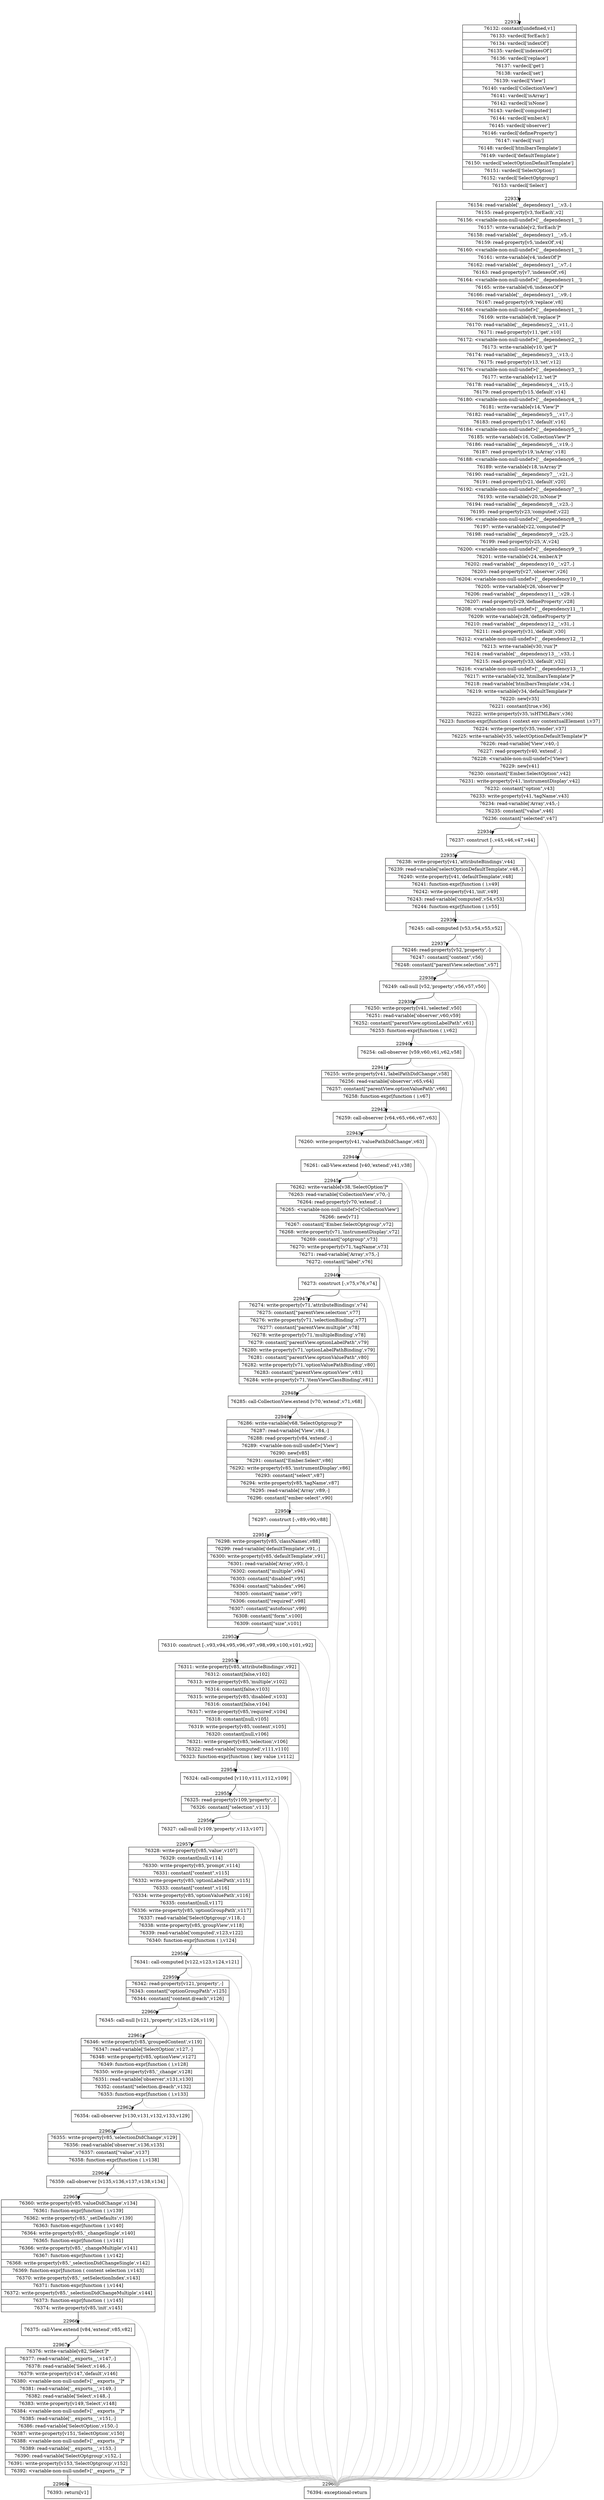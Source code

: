 digraph {
rankdir="TD"
BB_entry1968[shape=none,label=""];
BB_entry1968 -> BB22932 [tailport=s, headport=n, headlabel="    22932"]
BB22932 [shape=record label="{76132: constant[undefined,v1]|76133: vardecl['forEach']|76134: vardecl['indexOf']|76135: vardecl['indexesOf']|76136: vardecl['replace']|76137: vardecl['get']|76138: vardecl['set']|76139: vardecl['View']|76140: vardecl['CollectionView']|76141: vardecl['isArray']|76142: vardecl['isNone']|76143: vardecl['computed']|76144: vardecl['emberA']|76145: vardecl['observer']|76146: vardecl['defineProperty']|76147: vardecl['run']|76148: vardecl['htmlbarsTemplate']|76149: vardecl['defaultTemplate']|76150: vardecl['selectOptionDefaultTemplate']|76151: vardecl['SelectOption']|76152: vardecl['SelectOptgroup']|76153: vardecl['Select']}" ] 
BB22932 -> BB22933 [tailport=s, headport=n, headlabel="      22933"]
BB22933 [shape=record label="{76154: read-variable['__dependency1__',v3,-]|76155: read-property[v3,'forEach',v2]|76156: \<variable-non-null-undef\>['__dependency1__']|76157: write-variable[v2,'forEach']*|76158: read-variable['__dependency1__',v5,-]|76159: read-property[v5,'indexOf',v4]|76160: \<variable-non-null-undef\>['__dependency1__']|76161: write-variable[v4,'indexOf']*|76162: read-variable['__dependency1__',v7,-]|76163: read-property[v7,'indexesOf',v6]|76164: \<variable-non-null-undef\>['__dependency1__']|76165: write-variable[v6,'indexesOf']*|76166: read-variable['__dependency1__',v9,-]|76167: read-property[v9,'replace',v8]|76168: \<variable-non-null-undef\>['__dependency1__']|76169: write-variable[v8,'replace']*|76170: read-variable['__dependency2__',v11,-]|76171: read-property[v11,'get',v10]|76172: \<variable-non-null-undef\>['__dependency2__']|76173: write-variable[v10,'get']*|76174: read-variable['__dependency3__',v13,-]|76175: read-property[v13,'set',v12]|76176: \<variable-non-null-undef\>['__dependency3__']|76177: write-variable[v12,'set']*|76178: read-variable['__dependency4__',v15,-]|76179: read-property[v15,'default',v14]|76180: \<variable-non-null-undef\>['__dependency4__']|76181: write-variable[v14,'View']*|76182: read-variable['__dependency5__',v17,-]|76183: read-property[v17,'default',v16]|76184: \<variable-non-null-undef\>['__dependency5__']|76185: write-variable[v16,'CollectionView']*|76186: read-variable['__dependency6__',v19,-]|76187: read-property[v19,'isArray',v18]|76188: \<variable-non-null-undef\>['__dependency6__']|76189: write-variable[v18,'isArray']*|76190: read-variable['__dependency7__',v21,-]|76191: read-property[v21,'default',v20]|76192: \<variable-non-null-undef\>['__dependency7__']|76193: write-variable[v20,'isNone']*|76194: read-variable['__dependency8__',v23,-]|76195: read-property[v23,'computed',v22]|76196: \<variable-non-null-undef\>['__dependency8__']|76197: write-variable[v22,'computed']*|76198: read-variable['__dependency9__',v25,-]|76199: read-property[v25,'A',v24]|76200: \<variable-non-null-undef\>['__dependency9__']|76201: write-variable[v24,'emberA']*|76202: read-variable['__dependency10__',v27,-]|76203: read-property[v27,'observer',v26]|76204: \<variable-non-null-undef\>['__dependency10__']|76205: write-variable[v26,'observer']*|76206: read-variable['__dependency11__',v29,-]|76207: read-property[v29,'defineProperty',v28]|76208: \<variable-non-null-undef\>['__dependency11__']|76209: write-variable[v28,'defineProperty']*|76210: read-variable['__dependency12__',v31,-]|76211: read-property[v31,'default',v30]|76212: \<variable-non-null-undef\>['__dependency12__']|76213: write-variable[v30,'run']*|76214: read-variable['__dependency13__',v33,-]|76215: read-property[v33,'default',v32]|76216: \<variable-non-null-undef\>['__dependency13__']|76217: write-variable[v32,'htmlbarsTemplate']*|76218: read-variable['htmlbarsTemplate',v34,-]|76219: write-variable[v34,'defaultTemplate']*|76220: new[v35]|76221: constant[true,v36]|76222: write-property[v35,'isHTMLBars',v36]|76223: function-expr[function ( context env contextualElement ),v37]|76224: write-property[v35,'render',v37]|76225: write-variable[v35,'selectOptionDefaultTemplate']*|76226: read-variable['View',v40,-]|76227: read-property[v40,'extend',-]|76228: \<variable-non-null-undef\>['View']|76229: new[v41]|76230: constant[\"Ember.SelectOption\",v42]|76231: write-property[v41,'instrumentDisplay',v42]|76232: constant[\"option\",v43]|76233: write-property[v41,'tagName',v43]|76234: read-variable['Array',v45,-]|76235: constant[\"value\",v46]|76236: constant[\"selected\",v47]}" ] 
BB22933 -> BB22934 [tailport=s, headport=n, headlabel="      22934"]
BB22933 -> BB22969 [tailport=s, headport=n, color=gray, headlabel="      22969"]
BB22934 [shape=record label="{76237: construct [-,v45,v46,v47,v44]}" ] 
BB22934 -> BB22935 [tailport=s, headport=n, headlabel="      22935"]
BB22934 -> BB22969 [tailport=s, headport=n, color=gray]
BB22935 [shape=record label="{76238: write-property[v41,'attributeBindings',v44]|76239: read-variable['selectOptionDefaultTemplate',v48,-]|76240: write-property[v41,'defaultTemplate',v48]|76241: function-expr[function ( ),v49]|76242: write-property[v41,'init',v49]|76243: read-variable['computed',v54,v53]|76244: function-expr[function ( ),v55]}" ] 
BB22935 -> BB22936 [tailport=s, headport=n, headlabel="      22936"]
BB22935 -> BB22969 [tailport=s, headport=n, color=gray]
BB22936 [shape=record label="{76245: call-computed [v53,v54,v55,v52]}" ] 
BB22936 -> BB22937 [tailport=s, headport=n, headlabel="      22937"]
BB22936 -> BB22969 [tailport=s, headport=n, color=gray]
BB22937 [shape=record label="{76246: read-property[v52,'property',-]|76247: constant[\"content\",v56]|76248: constant[\"parentView.selection\",v57]}" ] 
BB22937 -> BB22938 [tailport=s, headport=n, headlabel="      22938"]
BB22937 -> BB22969 [tailport=s, headport=n, color=gray]
BB22938 [shape=record label="{76249: call-null [v52,'property',v56,v57,v50]}" ] 
BB22938 -> BB22939 [tailport=s, headport=n, headlabel="      22939"]
BB22938 -> BB22969 [tailport=s, headport=n, color=gray]
BB22939 [shape=record label="{76250: write-property[v41,'selected',v50]|76251: read-variable['observer',v60,v59]|76252: constant[\"parentView.optionLabelPath\",v61]|76253: function-expr[function ( ),v62]}" ] 
BB22939 -> BB22940 [tailport=s, headport=n, headlabel="      22940"]
BB22939 -> BB22969 [tailport=s, headport=n, color=gray]
BB22940 [shape=record label="{76254: call-observer [v59,v60,v61,v62,v58]}" ] 
BB22940 -> BB22941 [tailport=s, headport=n, headlabel="      22941"]
BB22940 -> BB22969 [tailport=s, headport=n, color=gray]
BB22941 [shape=record label="{76255: write-property[v41,'labelPathDidChange',v58]|76256: read-variable['observer',v65,v64]|76257: constant[\"parentView.optionValuePath\",v66]|76258: function-expr[function ( ),v67]}" ] 
BB22941 -> BB22942 [tailport=s, headport=n, headlabel="      22942"]
BB22941 -> BB22969 [tailport=s, headport=n, color=gray]
BB22942 [shape=record label="{76259: call-observer [v64,v65,v66,v67,v63]}" ] 
BB22942 -> BB22943 [tailport=s, headport=n, headlabel="      22943"]
BB22942 -> BB22969 [tailport=s, headport=n, color=gray]
BB22943 [shape=record label="{76260: write-property[v41,'valuePathDidChange',v63]}" ] 
BB22943 -> BB22944 [tailport=s, headport=n, headlabel="      22944"]
BB22943 -> BB22969 [tailport=s, headport=n, color=gray]
BB22944 [shape=record label="{76261: call-View.extend [v40,'extend',v41,v38]}" ] 
BB22944 -> BB22945 [tailport=s, headport=n, headlabel="      22945"]
BB22944 -> BB22969 [tailport=s, headport=n, color=gray]
BB22945 [shape=record label="{76262: write-variable[v38,'SelectOption']*|76263: read-variable['CollectionView',v70,-]|76264: read-property[v70,'extend',-]|76265: \<variable-non-null-undef\>['CollectionView']|76266: new[v71]|76267: constant[\"Ember.SelectOptgroup\",v72]|76268: write-property[v71,'instrumentDisplay',v72]|76269: constant[\"optgroup\",v73]|76270: write-property[v71,'tagName',v73]|76271: read-variable['Array',v75,-]|76272: constant[\"label\",v76]}" ] 
BB22945 -> BB22946 [tailport=s, headport=n, headlabel="      22946"]
BB22945 -> BB22969 [tailport=s, headport=n, color=gray]
BB22946 [shape=record label="{76273: construct [-,v75,v76,v74]}" ] 
BB22946 -> BB22947 [tailport=s, headport=n, headlabel="      22947"]
BB22946 -> BB22969 [tailport=s, headport=n, color=gray]
BB22947 [shape=record label="{76274: write-property[v71,'attributeBindings',v74]|76275: constant[\"parentView.selection\",v77]|76276: write-property[v71,'selectionBinding',v77]|76277: constant[\"parentView.multiple\",v78]|76278: write-property[v71,'multipleBinding',v78]|76279: constant[\"parentView.optionLabelPath\",v79]|76280: write-property[v71,'optionLabelPathBinding',v79]|76281: constant[\"parentView.optionValuePath\",v80]|76282: write-property[v71,'optionValuePathBinding',v80]|76283: constant[\"parentView.optionView\",v81]|76284: write-property[v71,'itemViewClassBinding',v81]}" ] 
BB22947 -> BB22948 [tailport=s, headport=n, headlabel="      22948"]
BB22947 -> BB22969 [tailport=s, headport=n, color=gray]
BB22948 [shape=record label="{76285: call-CollectionView.extend [v70,'extend',v71,v68]}" ] 
BB22948 -> BB22949 [tailport=s, headport=n, headlabel="      22949"]
BB22948 -> BB22969 [tailport=s, headport=n, color=gray]
BB22949 [shape=record label="{76286: write-variable[v68,'SelectOptgroup']*|76287: read-variable['View',v84,-]|76288: read-property[v84,'extend',-]|76289: \<variable-non-null-undef\>['View']|76290: new[v85]|76291: constant[\"Ember.Select\",v86]|76292: write-property[v85,'instrumentDisplay',v86]|76293: constant[\"select\",v87]|76294: write-property[v85,'tagName',v87]|76295: read-variable['Array',v89,-]|76296: constant[\"ember-select\",v90]}" ] 
BB22949 -> BB22950 [tailport=s, headport=n, headlabel="      22950"]
BB22949 -> BB22969 [tailport=s, headport=n, color=gray]
BB22950 [shape=record label="{76297: construct [-,v89,v90,v88]}" ] 
BB22950 -> BB22951 [tailport=s, headport=n, headlabel="      22951"]
BB22950 -> BB22969 [tailport=s, headport=n, color=gray]
BB22951 [shape=record label="{76298: write-property[v85,'classNames',v88]|76299: read-variable['defaultTemplate',v91,-]|76300: write-property[v85,'defaultTemplate',v91]|76301: read-variable['Array',v93,-]|76302: constant[\"multiple\",v94]|76303: constant[\"disabled\",v95]|76304: constant[\"tabindex\",v96]|76305: constant[\"name\",v97]|76306: constant[\"required\",v98]|76307: constant[\"autofocus\",v99]|76308: constant[\"form\",v100]|76309: constant[\"size\",v101]}" ] 
BB22951 -> BB22952 [tailport=s, headport=n, headlabel="      22952"]
BB22951 -> BB22969 [tailport=s, headport=n, color=gray]
BB22952 [shape=record label="{76310: construct [-,v93,v94,v95,v96,v97,v98,v99,v100,v101,v92]}" ] 
BB22952 -> BB22953 [tailport=s, headport=n, headlabel="      22953"]
BB22952 -> BB22969 [tailport=s, headport=n, color=gray]
BB22953 [shape=record label="{76311: write-property[v85,'attributeBindings',v92]|76312: constant[false,v102]|76313: write-property[v85,'multiple',v102]|76314: constant[false,v103]|76315: write-property[v85,'disabled',v103]|76316: constant[false,v104]|76317: write-property[v85,'required',v104]|76318: constant[null,v105]|76319: write-property[v85,'content',v105]|76320: constant[null,v106]|76321: write-property[v85,'selection',v106]|76322: read-variable['computed',v111,v110]|76323: function-expr[function ( key value ),v112]}" ] 
BB22953 -> BB22954 [tailport=s, headport=n, headlabel="      22954"]
BB22953 -> BB22969 [tailport=s, headport=n, color=gray]
BB22954 [shape=record label="{76324: call-computed [v110,v111,v112,v109]}" ] 
BB22954 -> BB22955 [tailport=s, headport=n, headlabel="      22955"]
BB22954 -> BB22969 [tailport=s, headport=n, color=gray]
BB22955 [shape=record label="{76325: read-property[v109,'property',-]|76326: constant[\"selection\",v113]}" ] 
BB22955 -> BB22956 [tailport=s, headport=n, headlabel="      22956"]
BB22955 -> BB22969 [tailport=s, headport=n, color=gray]
BB22956 [shape=record label="{76327: call-null [v109,'property',v113,v107]}" ] 
BB22956 -> BB22957 [tailport=s, headport=n, headlabel="      22957"]
BB22956 -> BB22969 [tailport=s, headport=n, color=gray]
BB22957 [shape=record label="{76328: write-property[v85,'value',v107]|76329: constant[null,v114]|76330: write-property[v85,'prompt',v114]|76331: constant[\"content\",v115]|76332: write-property[v85,'optionLabelPath',v115]|76333: constant[\"content\",v116]|76334: write-property[v85,'optionValuePath',v116]|76335: constant[null,v117]|76336: write-property[v85,'optionGroupPath',v117]|76337: read-variable['SelectOptgroup',v118,-]|76338: write-property[v85,'groupView',v118]|76339: read-variable['computed',v123,v122]|76340: function-expr[function ( ),v124]}" ] 
BB22957 -> BB22958 [tailport=s, headport=n, headlabel="      22958"]
BB22957 -> BB22969 [tailport=s, headport=n, color=gray]
BB22958 [shape=record label="{76341: call-computed [v122,v123,v124,v121]}" ] 
BB22958 -> BB22959 [tailport=s, headport=n, headlabel="      22959"]
BB22958 -> BB22969 [tailport=s, headport=n, color=gray]
BB22959 [shape=record label="{76342: read-property[v121,'property',-]|76343: constant[\"optionGroupPath\",v125]|76344: constant[\"content.@each\",v126]}" ] 
BB22959 -> BB22960 [tailport=s, headport=n, headlabel="      22960"]
BB22959 -> BB22969 [tailport=s, headport=n, color=gray]
BB22960 [shape=record label="{76345: call-null [v121,'property',v125,v126,v119]}" ] 
BB22960 -> BB22961 [tailport=s, headport=n, headlabel="      22961"]
BB22960 -> BB22969 [tailport=s, headport=n, color=gray]
BB22961 [shape=record label="{76346: write-property[v85,'groupedContent',v119]|76347: read-variable['SelectOption',v127,-]|76348: write-property[v85,'optionView',v127]|76349: function-expr[function ( ),v128]|76350: write-property[v85,'_change',v128]|76351: read-variable['observer',v131,v130]|76352: constant[\"selection.@each\",v132]|76353: function-expr[function ( ),v133]}" ] 
BB22961 -> BB22962 [tailport=s, headport=n, headlabel="      22962"]
BB22961 -> BB22969 [tailport=s, headport=n, color=gray]
BB22962 [shape=record label="{76354: call-observer [v130,v131,v132,v133,v129]}" ] 
BB22962 -> BB22963 [tailport=s, headport=n, headlabel="      22963"]
BB22962 -> BB22969 [tailport=s, headport=n, color=gray]
BB22963 [shape=record label="{76355: write-property[v85,'selectionDidChange',v129]|76356: read-variable['observer',v136,v135]|76357: constant[\"value\",v137]|76358: function-expr[function ( ),v138]}" ] 
BB22963 -> BB22964 [tailport=s, headport=n, headlabel="      22964"]
BB22963 -> BB22969 [tailport=s, headport=n, color=gray]
BB22964 [shape=record label="{76359: call-observer [v135,v136,v137,v138,v134]}" ] 
BB22964 -> BB22965 [tailport=s, headport=n, headlabel="      22965"]
BB22964 -> BB22969 [tailport=s, headport=n, color=gray]
BB22965 [shape=record label="{76360: write-property[v85,'valueDidChange',v134]|76361: function-expr[function ( ),v139]|76362: write-property[v85,'_setDefaults',v139]|76363: function-expr[function ( ),v140]|76364: write-property[v85,'_changeSingle',v140]|76365: function-expr[function ( ),v141]|76366: write-property[v85,'_changeMultiple',v141]|76367: function-expr[function ( ),v142]|76368: write-property[v85,'_selectionDidChangeSingle',v142]|76369: function-expr[function ( content selection ),v143]|76370: write-property[v85,'_setSelectionIndex',v143]|76371: function-expr[function ( ),v144]|76372: write-property[v85,'_selectionDidChangeMultiple',v144]|76373: function-expr[function ( ),v145]|76374: write-property[v85,'init',v145]}" ] 
BB22965 -> BB22966 [tailport=s, headport=n, headlabel="      22966"]
BB22965 -> BB22969 [tailport=s, headport=n, color=gray]
BB22966 [shape=record label="{76375: call-View.extend [v84,'extend',v85,v82]}" ] 
BB22966 -> BB22967 [tailport=s, headport=n, headlabel="      22967"]
BB22966 -> BB22969 [tailport=s, headport=n, color=gray]
BB22967 [shape=record label="{76376: write-variable[v82,'Select']*|76377: read-variable['__exports__',v147,-]|76378: read-variable['Select',v146,-]|76379: write-property[v147,'default',v146]|76380: \<variable-non-null-undef\>['__exports__']*|76381: read-variable['__exports__',v149,-]|76382: read-variable['Select',v148,-]|76383: write-property[v149,'Select',v148]|76384: \<variable-non-null-undef\>['__exports__']*|76385: read-variable['__exports__',v151,-]|76386: read-variable['SelectOption',v150,-]|76387: write-property[v151,'SelectOption',v150]|76388: \<variable-non-null-undef\>['__exports__']*|76389: read-variable['__exports__',v153,-]|76390: read-variable['SelectOptgroup',v152,-]|76391: write-property[v153,'SelectOptgroup',v152]|76392: \<variable-non-null-undef\>['__exports__']*}" ] 
BB22967 -> BB22968 [tailport=s, headport=n, headlabel="      22968"]
BB22967 -> BB22969 [tailport=s, headport=n, color=gray]
BB22968 [shape=record label="{76393: return[v1]}" ] 
BB22969 [shape=record label="{76394: exceptional-return}" ] 
//#$~ 42993
}
